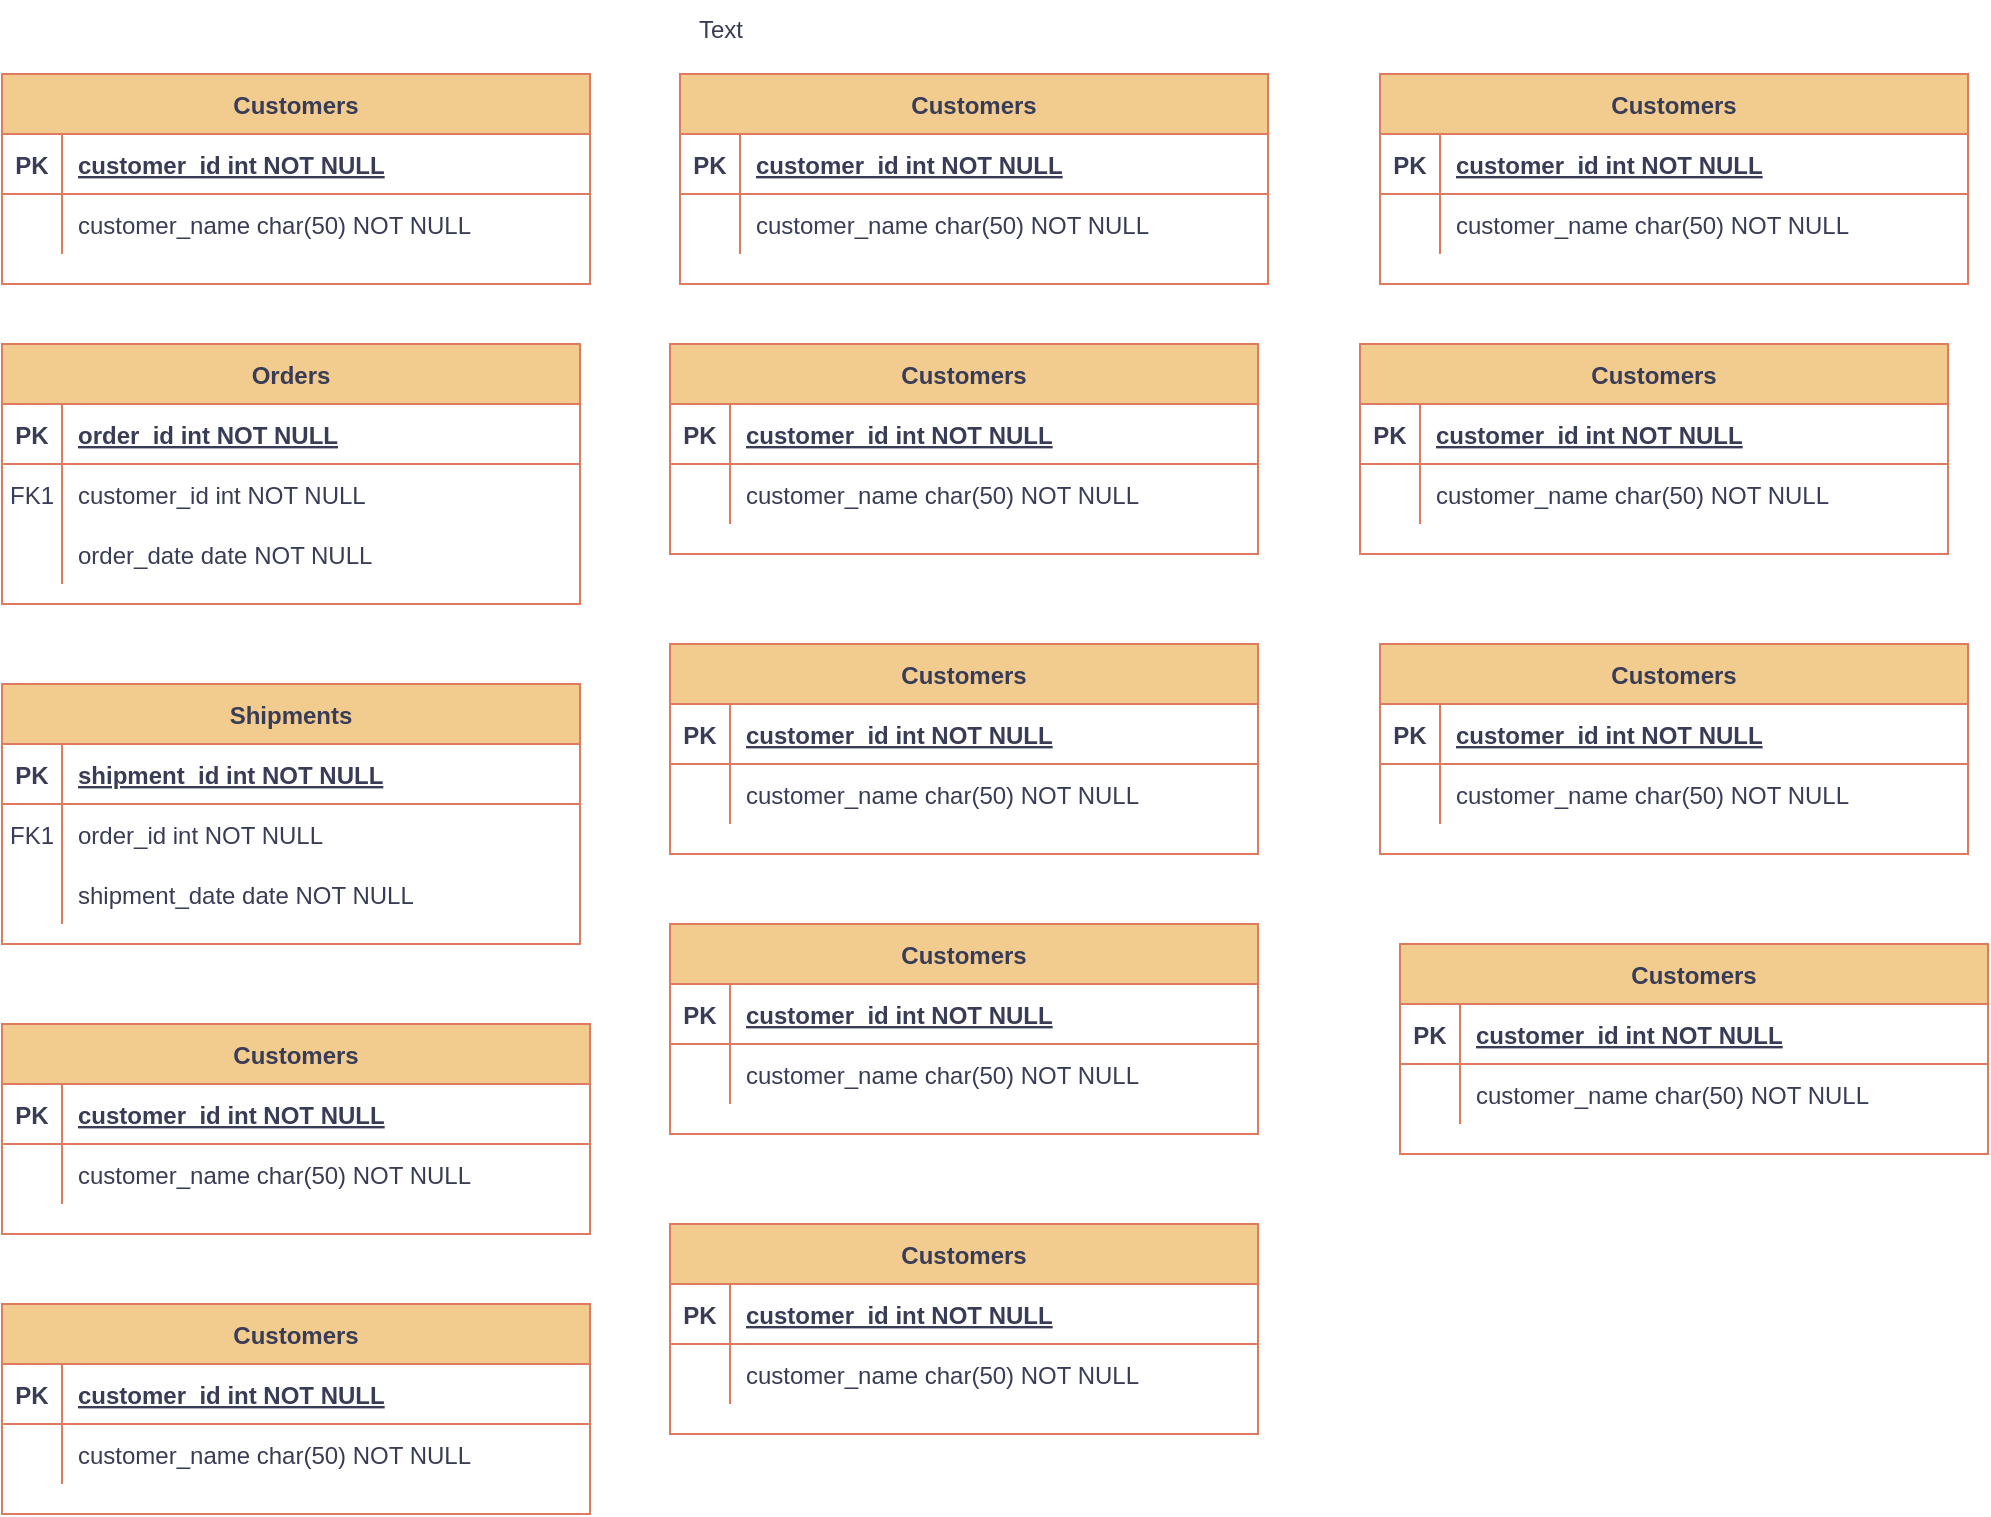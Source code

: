 <mxfile version="24.0.7" type="github">
  <diagram id="R2lEEEUBdFMjLlhIrx00" name="Page-1">
    <mxGraphModel dx="584" dy="3142" grid="1" gridSize="10" guides="1" tooltips="1" connect="1" arrows="1" fold="1" page="1" pageScale="1" pageWidth="3300" pageHeight="2339" background="#FFFFFF" math="0" shadow="0" extFonts="Permanent Marker^https://fonts.googleapis.com/css?family=Permanent+Marker">
      <root>
        <mxCell id="0" />
        <mxCell id="1" parent="0" />
        <mxCell id="C-vyLk0tnHw3VtMMgP7b-2" value="Orders" style="shape=table;startSize=30;container=1;collapsible=1;childLayout=tableLayout;fixedRows=1;rowLines=0;fontStyle=1;align=center;resizeLast=1;labelBackgroundColor=none;fillColor=#F2CC8F;strokeColor=#E07A5F;fontColor=#393C56;" parent="1" vertex="1">
          <mxGeometry x="21" y="170" width="289" height="130" as="geometry" />
        </mxCell>
        <mxCell id="C-vyLk0tnHw3VtMMgP7b-3" value="" style="shape=partialRectangle;collapsible=0;dropTarget=0;pointerEvents=0;fillColor=none;points=[[0,0.5],[1,0.5]];portConstraint=eastwest;top=0;left=0;right=0;bottom=1;labelBackgroundColor=none;strokeColor=#E07A5F;fontColor=#393C56;" parent="C-vyLk0tnHw3VtMMgP7b-2" vertex="1">
          <mxGeometry y="30" width="289" height="30" as="geometry" />
        </mxCell>
        <mxCell id="C-vyLk0tnHw3VtMMgP7b-4" value="PK" style="shape=partialRectangle;overflow=hidden;connectable=0;fillColor=none;top=0;left=0;bottom=0;right=0;fontStyle=1;labelBackgroundColor=none;strokeColor=#E07A5F;fontColor=#393C56;" parent="C-vyLk0tnHw3VtMMgP7b-3" vertex="1">
          <mxGeometry width="30" height="30" as="geometry">
            <mxRectangle width="30" height="30" as="alternateBounds" />
          </mxGeometry>
        </mxCell>
        <mxCell id="C-vyLk0tnHw3VtMMgP7b-5" value="order_id int NOT NULL " style="shape=partialRectangle;overflow=hidden;connectable=0;fillColor=none;top=0;left=0;bottom=0;right=0;align=left;spacingLeft=6;fontStyle=5;labelBackgroundColor=none;strokeColor=#E07A5F;fontColor=#393C56;" parent="C-vyLk0tnHw3VtMMgP7b-3" vertex="1">
          <mxGeometry x="30" width="259" height="30" as="geometry">
            <mxRectangle width="259" height="30" as="alternateBounds" />
          </mxGeometry>
        </mxCell>
        <mxCell id="C-vyLk0tnHw3VtMMgP7b-6" value="" style="shape=partialRectangle;collapsible=0;dropTarget=0;pointerEvents=0;fillColor=none;points=[[0,0.5],[1,0.5]];portConstraint=eastwest;top=0;left=0;right=0;bottom=0;labelBackgroundColor=none;strokeColor=#E07A5F;fontColor=#393C56;" parent="C-vyLk0tnHw3VtMMgP7b-2" vertex="1">
          <mxGeometry y="60" width="289" height="30" as="geometry" />
        </mxCell>
        <mxCell id="C-vyLk0tnHw3VtMMgP7b-7" value="FK1" style="shape=partialRectangle;overflow=hidden;connectable=0;fillColor=none;top=0;left=0;bottom=0;right=0;labelBackgroundColor=none;strokeColor=#E07A5F;fontColor=#393C56;" parent="C-vyLk0tnHw3VtMMgP7b-6" vertex="1">
          <mxGeometry width="30" height="30" as="geometry">
            <mxRectangle width="30" height="30" as="alternateBounds" />
          </mxGeometry>
        </mxCell>
        <mxCell id="C-vyLk0tnHw3VtMMgP7b-8" value="customer_id int NOT NULL" style="shape=partialRectangle;overflow=hidden;connectable=0;fillColor=none;top=0;left=0;bottom=0;right=0;align=left;spacingLeft=6;labelBackgroundColor=none;strokeColor=#E07A5F;fontColor=#393C56;" parent="C-vyLk0tnHw3VtMMgP7b-6" vertex="1">
          <mxGeometry x="30" width="259" height="30" as="geometry">
            <mxRectangle width="259" height="30" as="alternateBounds" />
          </mxGeometry>
        </mxCell>
        <mxCell id="C-vyLk0tnHw3VtMMgP7b-9" value="" style="shape=partialRectangle;collapsible=0;dropTarget=0;pointerEvents=0;fillColor=none;points=[[0,0.5],[1,0.5]];portConstraint=eastwest;top=0;left=0;right=0;bottom=0;labelBackgroundColor=none;strokeColor=#E07A5F;fontColor=#393C56;" parent="C-vyLk0tnHw3VtMMgP7b-2" vertex="1">
          <mxGeometry y="90" width="289" height="30" as="geometry" />
        </mxCell>
        <mxCell id="C-vyLk0tnHw3VtMMgP7b-10" value="" style="shape=partialRectangle;overflow=hidden;connectable=0;fillColor=none;top=0;left=0;bottom=0;right=0;labelBackgroundColor=none;strokeColor=#E07A5F;fontColor=#393C56;" parent="C-vyLk0tnHw3VtMMgP7b-9" vertex="1">
          <mxGeometry width="30" height="30" as="geometry">
            <mxRectangle width="30" height="30" as="alternateBounds" />
          </mxGeometry>
        </mxCell>
        <mxCell id="C-vyLk0tnHw3VtMMgP7b-11" value="order_date date NOT NULL" style="shape=partialRectangle;overflow=hidden;connectable=0;fillColor=none;top=0;left=0;bottom=0;right=0;align=left;spacingLeft=6;labelBackgroundColor=none;strokeColor=#E07A5F;fontColor=#393C56;" parent="C-vyLk0tnHw3VtMMgP7b-9" vertex="1">
          <mxGeometry x="30" width="259" height="30" as="geometry">
            <mxRectangle width="259" height="30" as="alternateBounds" />
          </mxGeometry>
        </mxCell>
        <mxCell id="C-vyLk0tnHw3VtMMgP7b-13" value="Shipments" style="shape=table;startSize=30;container=1;collapsible=1;childLayout=tableLayout;fixedRows=1;rowLines=0;fontStyle=1;align=center;resizeLast=1;labelBackgroundColor=none;fillColor=#F2CC8F;strokeColor=#E07A5F;fontColor=#393C56;" parent="1" vertex="1">
          <mxGeometry x="21" y="340" width="289" height="130" as="geometry" />
        </mxCell>
        <mxCell id="C-vyLk0tnHw3VtMMgP7b-14" value="" style="shape=partialRectangle;collapsible=0;dropTarget=0;pointerEvents=0;fillColor=none;points=[[0,0.5],[1,0.5]];portConstraint=eastwest;top=0;left=0;right=0;bottom=1;labelBackgroundColor=none;strokeColor=#E07A5F;fontColor=#393C56;" parent="C-vyLk0tnHw3VtMMgP7b-13" vertex="1">
          <mxGeometry y="30" width="289" height="30" as="geometry" />
        </mxCell>
        <mxCell id="C-vyLk0tnHw3VtMMgP7b-15" value="PK" style="shape=partialRectangle;overflow=hidden;connectable=0;fillColor=none;top=0;left=0;bottom=0;right=0;fontStyle=1;labelBackgroundColor=none;strokeColor=#E07A5F;fontColor=#393C56;" parent="C-vyLk0tnHw3VtMMgP7b-14" vertex="1">
          <mxGeometry width="30" height="30" as="geometry">
            <mxRectangle width="30" height="30" as="alternateBounds" />
          </mxGeometry>
        </mxCell>
        <mxCell id="C-vyLk0tnHw3VtMMgP7b-16" value="shipment_id int NOT NULL " style="shape=partialRectangle;overflow=hidden;connectable=0;fillColor=none;top=0;left=0;bottom=0;right=0;align=left;spacingLeft=6;fontStyle=5;labelBackgroundColor=none;strokeColor=#E07A5F;fontColor=#393C56;" parent="C-vyLk0tnHw3VtMMgP7b-14" vertex="1">
          <mxGeometry x="30" width="259" height="30" as="geometry">
            <mxRectangle width="259" height="30" as="alternateBounds" />
          </mxGeometry>
        </mxCell>
        <mxCell id="C-vyLk0tnHw3VtMMgP7b-17" value="" style="shape=partialRectangle;collapsible=0;dropTarget=0;pointerEvents=0;fillColor=none;points=[[0,0.5],[1,0.5]];portConstraint=eastwest;top=0;left=0;right=0;bottom=0;labelBackgroundColor=none;strokeColor=#E07A5F;fontColor=#393C56;" parent="C-vyLk0tnHw3VtMMgP7b-13" vertex="1">
          <mxGeometry y="60" width="289" height="30" as="geometry" />
        </mxCell>
        <mxCell id="C-vyLk0tnHw3VtMMgP7b-18" value="FK1" style="shape=partialRectangle;overflow=hidden;connectable=0;fillColor=none;top=0;left=0;bottom=0;right=0;labelBackgroundColor=none;strokeColor=#E07A5F;fontColor=#393C56;" parent="C-vyLk0tnHw3VtMMgP7b-17" vertex="1">
          <mxGeometry width="30" height="30" as="geometry">
            <mxRectangle width="30" height="30" as="alternateBounds" />
          </mxGeometry>
        </mxCell>
        <mxCell id="C-vyLk0tnHw3VtMMgP7b-19" value="order_id int NOT NULL" style="shape=partialRectangle;overflow=hidden;connectable=0;fillColor=none;top=0;left=0;bottom=0;right=0;align=left;spacingLeft=6;labelBackgroundColor=none;strokeColor=#E07A5F;fontColor=#393C56;" parent="C-vyLk0tnHw3VtMMgP7b-17" vertex="1">
          <mxGeometry x="30" width="259" height="30" as="geometry">
            <mxRectangle width="259" height="30" as="alternateBounds" />
          </mxGeometry>
        </mxCell>
        <mxCell id="C-vyLk0tnHw3VtMMgP7b-20" value="" style="shape=partialRectangle;collapsible=0;dropTarget=0;pointerEvents=0;fillColor=none;points=[[0,0.5],[1,0.5]];portConstraint=eastwest;top=0;left=0;right=0;bottom=0;labelBackgroundColor=none;strokeColor=#E07A5F;fontColor=#393C56;" parent="C-vyLk0tnHw3VtMMgP7b-13" vertex="1">
          <mxGeometry y="90" width="289" height="30" as="geometry" />
        </mxCell>
        <mxCell id="C-vyLk0tnHw3VtMMgP7b-21" value="" style="shape=partialRectangle;overflow=hidden;connectable=0;fillColor=none;top=0;left=0;bottom=0;right=0;labelBackgroundColor=none;strokeColor=#E07A5F;fontColor=#393C56;" parent="C-vyLk0tnHw3VtMMgP7b-20" vertex="1">
          <mxGeometry width="30" height="30" as="geometry">
            <mxRectangle width="30" height="30" as="alternateBounds" />
          </mxGeometry>
        </mxCell>
        <mxCell id="C-vyLk0tnHw3VtMMgP7b-22" value="shipment_date date NOT NULL" style="shape=partialRectangle;overflow=hidden;connectable=0;fillColor=none;top=0;left=0;bottom=0;right=0;align=left;spacingLeft=6;labelBackgroundColor=none;strokeColor=#E07A5F;fontColor=#393C56;" parent="C-vyLk0tnHw3VtMMgP7b-20" vertex="1">
          <mxGeometry x="30" width="259" height="30" as="geometry">
            <mxRectangle width="259" height="30" as="alternateBounds" />
          </mxGeometry>
        </mxCell>
        <mxCell id="C-vyLk0tnHw3VtMMgP7b-23" value="Customers" style="shape=table;startSize=30;container=1;collapsible=1;childLayout=tableLayout;fixedRows=1;rowLines=0;fontStyle=1;align=center;resizeLast=1;labelBackgroundColor=none;fillColor=#F2CC8F;strokeColor=#E07A5F;fontColor=#393C56;" parent="1" vertex="1">
          <mxGeometry x="21" y="35" width="294" height="105" as="geometry" />
        </mxCell>
        <mxCell id="C-vyLk0tnHw3VtMMgP7b-24" value="" style="shape=partialRectangle;collapsible=0;dropTarget=0;pointerEvents=0;fillColor=none;points=[[0,0.5],[1,0.5]];portConstraint=eastwest;top=0;left=0;right=0;bottom=1;labelBackgroundColor=none;strokeColor=#E07A5F;fontColor=#393C56;" parent="C-vyLk0tnHw3VtMMgP7b-23" vertex="1">
          <mxGeometry y="30" width="294" height="30" as="geometry" />
        </mxCell>
        <mxCell id="C-vyLk0tnHw3VtMMgP7b-25" value="PK" style="shape=partialRectangle;overflow=hidden;connectable=0;fillColor=none;top=0;left=0;bottom=0;right=0;fontStyle=1;labelBackgroundColor=none;strokeColor=#E07A5F;fontColor=#393C56;" parent="C-vyLk0tnHw3VtMMgP7b-24" vertex="1">
          <mxGeometry width="30" height="30" as="geometry">
            <mxRectangle width="30" height="30" as="alternateBounds" />
          </mxGeometry>
        </mxCell>
        <mxCell id="C-vyLk0tnHw3VtMMgP7b-26" value="customer_id int NOT NULL " style="shape=partialRectangle;overflow=hidden;connectable=0;fillColor=none;top=0;left=0;bottom=0;right=0;align=left;spacingLeft=6;fontStyle=5;labelBackgroundColor=none;strokeColor=#E07A5F;fontColor=#393C56;" parent="C-vyLk0tnHw3VtMMgP7b-24" vertex="1">
          <mxGeometry x="30" width="264" height="30" as="geometry">
            <mxRectangle width="264" height="30" as="alternateBounds" />
          </mxGeometry>
        </mxCell>
        <mxCell id="C-vyLk0tnHw3VtMMgP7b-27" value="" style="shape=partialRectangle;collapsible=0;dropTarget=0;pointerEvents=0;fillColor=none;points=[[0,0.5],[1,0.5]];portConstraint=eastwest;top=0;left=0;right=0;bottom=0;labelBackgroundColor=none;strokeColor=#E07A5F;fontColor=#393C56;" parent="C-vyLk0tnHw3VtMMgP7b-23" vertex="1">
          <mxGeometry y="60" width="294" height="30" as="geometry" />
        </mxCell>
        <mxCell id="C-vyLk0tnHw3VtMMgP7b-28" value="" style="shape=partialRectangle;overflow=hidden;connectable=0;fillColor=none;top=0;left=0;bottom=0;right=0;labelBackgroundColor=none;strokeColor=#E07A5F;fontColor=#393C56;" parent="C-vyLk0tnHw3VtMMgP7b-27" vertex="1">
          <mxGeometry width="30" height="30" as="geometry">
            <mxRectangle width="30" height="30" as="alternateBounds" />
          </mxGeometry>
        </mxCell>
        <mxCell id="C-vyLk0tnHw3VtMMgP7b-29" value="customer_name char(50) NOT NULL" style="shape=partialRectangle;overflow=hidden;connectable=0;fillColor=none;top=0;left=0;bottom=0;right=0;align=left;spacingLeft=6;labelBackgroundColor=none;strokeColor=#E07A5F;fontColor=#393C56;" parent="C-vyLk0tnHw3VtMMgP7b-27" vertex="1">
          <mxGeometry x="30" width="264" height="30" as="geometry">
            <mxRectangle width="264" height="30" as="alternateBounds" />
          </mxGeometry>
        </mxCell>
        <mxCell id="SWRiujzuV_JK1SQ2j1od-2" value="Text" style="text;html=1;align=center;verticalAlign=middle;resizable=0;points=[];autosize=1;strokeColor=none;fillColor=none;labelBackgroundColor=none;fontColor=#393C56;" vertex="1" parent="1">
          <mxGeometry x="355" y="-2" width="50" height="30" as="geometry" />
        </mxCell>
        <mxCell id="SWRiujzuV_JK1SQ2j1od-4" value="Customers" style="shape=table;startSize=30;container=1;collapsible=1;childLayout=tableLayout;fixedRows=1;rowLines=0;fontStyle=1;align=center;resizeLast=1;labelBackgroundColor=none;fillColor=#F2CC8F;strokeColor=#E07A5F;fontColor=#393C56;" vertex="1" parent="1">
          <mxGeometry x="21" y="510" width="294" height="105" as="geometry" />
        </mxCell>
        <mxCell id="SWRiujzuV_JK1SQ2j1od-5" value="" style="shape=partialRectangle;collapsible=0;dropTarget=0;pointerEvents=0;fillColor=none;points=[[0,0.5],[1,0.5]];portConstraint=eastwest;top=0;left=0;right=0;bottom=1;labelBackgroundColor=none;strokeColor=#E07A5F;fontColor=#393C56;" vertex="1" parent="SWRiujzuV_JK1SQ2j1od-4">
          <mxGeometry y="30" width="294" height="30" as="geometry" />
        </mxCell>
        <mxCell id="SWRiujzuV_JK1SQ2j1od-6" value="PK" style="shape=partialRectangle;overflow=hidden;connectable=0;fillColor=none;top=0;left=0;bottom=0;right=0;fontStyle=1;labelBackgroundColor=none;strokeColor=#E07A5F;fontColor=#393C56;" vertex="1" parent="SWRiujzuV_JK1SQ2j1od-5">
          <mxGeometry width="30" height="30" as="geometry">
            <mxRectangle width="30" height="30" as="alternateBounds" />
          </mxGeometry>
        </mxCell>
        <mxCell id="SWRiujzuV_JK1SQ2j1od-7" value="customer_id int NOT NULL " style="shape=partialRectangle;overflow=hidden;connectable=0;fillColor=none;top=0;left=0;bottom=0;right=0;align=left;spacingLeft=6;fontStyle=5;labelBackgroundColor=none;strokeColor=#E07A5F;fontColor=#393C56;" vertex="1" parent="SWRiujzuV_JK1SQ2j1od-5">
          <mxGeometry x="30" width="264" height="30" as="geometry">
            <mxRectangle width="264" height="30" as="alternateBounds" />
          </mxGeometry>
        </mxCell>
        <mxCell id="SWRiujzuV_JK1SQ2j1od-8" value="" style="shape=partialRectangle;collapsible=0;dropTarget=0;pointerEvents=0;fillColor=none;points=[[0,0.5],[1,0.5]];portConstraint=eastwest;top=0;left=0;right=0;bottom=0;labelBackgroundColor=none;strokeColor=#E07A5F;fontColor=#393C56;" vertex="1" parent="SWRiujzuV_JK1SQ2j1od-4">
          <mxGeometry y="60" width="294" height="30" as="geometry" />
        </mxCell>
        <mxCell id="SWRiujzuV_JK1SQ2j1od-9" value="" style="shape=partialRectangle;overflow=hidden;connectable=0;fillColor=none;top=0;left=0;bottom=0;right=0;labelBackgroundColor=none;strokeColor=#E07A5F;fontColor=#393C56;" vertex="1" parent="SWRiujzuV_JK1SQ2j1od-8">
          <mxGeometry width="30" height="30" as="geometry">
            <mxRectangle width="30" height="30" as="alternateBounds" />
          </mxGeometry>
        </mxCell>
        <mxCell id="SWRiujzuV_JK1SQ2j1od-10" value="customer_name char(50) NOT NULL" style="shape=partialRectangle;overflow=hidden;connectable=0;fillColor=none;top=0;left=0;bottom=0;right=0;align=left;spacingLeft=6;labelBackgroundColor=none;strokeColor=#E07A5F;fontColor=#393C56;" vertex="1" parent="SWRiujzuV_JK1SQ2j1od-8">
          <mxGeometry x="30" width="264" height="30" as="geometry">
            <mxRectangle width="264" height="30" as="alternateBounds" />
          </mxGeometry>
        </mxCell>
        <mxCell id="SWRiujzuV_JK1SQ2j1od-11" value="Customers" style="shape=table;startSize=30;container=1;collapsible=1;childLayout=tableLayout;fixedRows=1;rowLines=0;fontStyle=1;align=center;resizeLast=1;labelBackgroundColor=none;fillColor=#F2CC8F;strokeColor=#E07A5F;fontColor=#393C56;" vertex="1" parent="1">
          <mxGeometry x="21" y="650" width="294" height="105" as="geometry" />
        </mxCell>
        <mxCell id="SWRiujzuV_JK1SQ2j1od-12" value="" style="shape=partialRectangle;collapsible=0;dropTarget=0;pointerEvents=0;fillColor=none;points=[[0,0.5],[1,0.5]];portConstraint=eastwest;top=0;left=0;right=0;bottom=1;labelBackgroundColor=none;strokeColor=#E07A5F;fontColor=#393C56;" vertex="1" parent="SWRiujzuV_JK1SQ2j1od-11">
          <mxGeometry y="30" width="294" height="30" as="geometry" />
        </mxCell>
        <mxCell id="SWRiujzuV_JK1SQ2j1od-13" value="PK" style="shape=partialRectangle;overflow=hidden;connectable=0;fillColor=none;top=0;left=0;bottom=0;right=0;fontStyle=1;labelBackgroundColor=none;strokeColor=#E07A5F;fontColor=#393C56;" vertex="1" parent="SWRiujzuV_JK1SQ2j1od-12">
          <mxGeometry width="30" height="30" as="geometry">
            <mxRectangle width="30" height="30" as="alternateBounds" />
          </mxGeometry>
        </mxCell>
        <mxCell id="SWRiujzuV_JK1SQ2j1od-14" value="customer_id int NOT NULL " style="shape=partialRectangle;overflow=hidden;connectable=0;fillColor=none;top=0;left=0;bottom=0;right=0;align=left;spacingLeft=6;fontStyle=5;labelBackgroundColor=none;strokeColor=#E07A5F;fontColor=#393C56;" vertex="1" parent="SWRiujzuV_JK1SQ2j1od-12">
          <mxGeometry x="30" width="264" height="30" as="geometry">
            <mxRectangle width="264" height="30" as="alternateBounds" />
          </mxGeometry>
        </mxCell>
        <mxCell id="SWRiujzuV_JK1SQ2j1od-15" value="" style="shape=partialRectangle;collapsible=0;dropTarget=0;pointerEvents=0;fillColor=none;points=[[0,0.5],[1,0.5]];portConstraint=eastwest;top=0;left=0;right=0;bottom=0;labelBackgroundColor=none;strokeColor=#E07A5F;fontColor=#393C56;" vertex="1" parent="SWRiujzuV_JK1SQ2j1od-11">
          <mxGeometry y="60" width="294" height="30" as="geometry" />
        </mxCell>
        <mxCell id="SWRiujzuV_JK1SQ2j1od-16" value="" style="shape=partialRectangle;overflow=hidden;connectable=0;fillColor=none;top=0;left=0;bottom=0;right=0;labelBackgroundColor=none;strokeColor=#E07A5F;fontColor=#393C56;" vertex="1" parent="SWRiujzuV_JK1SQ2j1od-15">
          <mxGeometry width="30" height="30" as="geometry">
            <mxRectangle width="30" height="30" as="alternateBounds" />
          </mxGeometry>
        </mxCell>
        <mxCell id="SWRiujzuV_JK1SQ2j1od-17" value="customer_name char(50) NOT NULL" style="shape=partialRectangle;overflow=hidden;connectable=0;fillColor=none;top=0;left=0;bottom=0;right=0;align=left;spacingLeft=6;labelBackgroundColor=none;strokeColor=#E07A5F;fontColor=#393C56;" vertex="1" parent="SWRiujzuV_JK1SQ2j1od-15">
          <mxGeometry x="30" width="264" height="30" as="geometry">
            <mxRectangle width="264" height="30" as="alternateBounds" />
          </mxGeometry>
        </mxCell>
        <mxCell id="SWRiujzuV_JK1SQ2j1od-18" value="Customers" style="shape=table;startSize=30;container=1;collapsible=1;childLayout=tableLayout;fixedRows=1;rowLines=0;fontStyle=1;align=center;resizeLast=1;labelBackgroundColor=none;fillColor=#F2CC8F;strokeColor=#E07A5F;fontColor=#393C56;" vertex="1" parent="1">
          <mxGeometry x="360" y="35" width="294" height="105" as="geometry" />
        </mxCell>
        <mxCell id="SWRiujzuV_JK1SQ2j1od-19" value="" style="shape=partialRectangle;collapsible=0;dropTarget=0;pointerEvents=0;fillColor=none;points=[[0,0.5],[1,0.5]];portConstraint=eastwest;top=0;left=0;right=0;bottom=1;labelBackgroundColor=none;strokeColor=#E07A5F;fontColor=#393C56;" vertex="1" parent="SWRiujzuV_JK1SQ2j1od-18">
          <mxGeometry y="30" width="294" height="30" as="geometry" />
        </mxCell>
        <mxCell id="SWRiujzuV_JK1SQ2j1od-20" value="PK" style="shape=partialRectangle;overflow=hidden;connectable=0;fillColor=none;top=0;left=0;bottom=0;right=0;fontStyle=1;labelBackgroundColor=none;strokeColor=#E07A5F;fontColor=#393C56;" vertex="1" parent="SWRiujzuV_JK1SQ2j1od-19">
          <mxGeometry width="30" height="30" as="geometry">
            <mxRectangle width="30" height="30" as="alternateBounds" />
          </mxGeometry>
        </mxCell>
        <mxCell id="SWRiujzuV_JK1SQ2j1od-21" value="customer_id int NOT NULL " style="shape=partialRectangle;overflow=hidden;connectable=0;fillColor=none;top=0;left=0;bottom=0;right=0;align=left;spacingLeft=6;fontStyle=5;labelBackgroundColor=none;strokeColor=#E07A5F;fontColor=#393C56;" vertex="1" parent="SWRiujzuV_JK1SQ2j1od-19">
          <mxGeometry x="30" width="264" height="30" as="geometry">
            <mxRectangle width="264" height="30" as="alternateBounds" />
          </mxGeometry>
        </mxCell>
        <mxCell id="SWRiujzuV_JK1SQ2j1od-22" value="" style="shape=partialRectangle;collapsible=0;dropTarget=0;pointerEvents=0;fillColor=none;points=[[0,0.5],[1,0.5]];portConstraint=eastwest;top=0;left=0;right=0;bottom=0;labelBackgroundColor=none;strokeColor=#E07A5F;fontColor=#393C56;" vertex="1" parent="SWRiujzuV_JK1SQ2j1od-18">
          <mxGeometry y="60" width="294" height="30" as="geometry" />
        </mxCell>
        <mxCell id="SWRiujzuV_JK1SQ2j1od-23" value="" style="shape=partialRectangle;overflow=hidden;connectable=0;fillColor=none;top=0;left=0;bottom=0;right=0;labelBackgroundColor=none;strokeColor=#E07A5F;fontColor=#393C56;" vertex="1" parent="SWRiujzuV_JK1SQ2j1od-22">
          <mxGeometry width="30" height="30" as="geometry">
            <mxRectangle width="30" height="30" as="alternateBounds" />
          </mxGeometry>
        </mxCell>
        <mxCell id="SWRiujzuV_JK1SQ2j1od-24" value="customer_name char(50) NOT NULL" style="shape=partialRectangle;overflow=hidden;connectable=0;fillColor=none;top=0;left=0;bottom=0;right=0;align=left;spacingLeft=6;labelBackgroundColor=none;strokeColor=#E07A5F;fontColor=#393C56;" vertex="1" parent="SWRiujzuV_JK1SQ2j1od-22">
          <mxGeometry x="30" width="264" height="30" as="geometry">
            <mxRectangle width="264" height="30" as="alternateBounds" />
          </mxGeometry>
        </mxCell>
        <mxCell id="SWRiujzuV_JK1SQ2j1od-25" value="Customers" style="shape=table;startSize=30;container=1;collapsible=1;childLayout=tableLayout;fixedRows=1;rowLines=0;fontStyle=1;align=center;resizeLast=1;labelBackgroundColor=none;fillColor=#F2CC8F;strokeColor=#E07A5F;fontColor=#393C56;" vertex="1" parent="1">
          <mxGeometry x="355" y="170" width="294" height="105" as="geometry" />
        </mxCell>
        <mxCell id="SWRiujzuV_JK1SQ2j1od-26" value="" style="shape=partialRectangle;collapsible=0;dropTarget=0;pointerEvents=0;fillColor=none;points=[[0,0.5],[1,0.5]];portConstraint=eastwest;top=0;left=0;right=0;bottom=1;labelBackgroundColor=none;strokeColor=#E07A5F;fontColor=#393C56;" vertex="1" parent="SWRiujzuV_JK1SQ2j1od-25">
          <mxGeometry y="30" width="294" height="30" as="geometry" />
        </mxCell>
        <mxCell id="SWRiujzuV_JK1SQ2j1od-27" value="PK" style="shape=partialRectangle;overflow=hidden;connectable=0;fillColor=none;top=0;left=0;bottom=0;right=0;fontStyle=1;labelBackgroundColor=none;strokeColor=#E07A5F;fontColor=#393C56;" vertex="1" parent="SWRiujzuV_JK1SQ2j1od-26">
          <mxGeometry width="30" height="30" as="geometry">
            <mxRectangle width="30" height="30" as="alternateBounds" />
          </mxGeometry>
        </mxCell>
        <mxCell id="SWRiujzuV_JK1SQ2j1od-28" value="customer_id int NOT NULL " style="shape=partialRectangle;overflow=hidden;connectable=0;fillColor=none;top=0;left=0;bottom=0;right=0;align=left;spacingLeft=6;fontStyle=5;labelBackgroundColor=none;strokeColor=#E07A5F;fontColor=#393C56;" vertex="1" parent="SWRiujzuV_JK1SQ2j1od-26">
          <mxGeometry x="30" width="264" height="30" as="geometry">
            <mxRectangle width="264" height="30" as="alternateBounds" />
          </mxGeometry>
        </mxCell>
        <mxCell id="SWRiujzuV_JK1SQ2j1od-29" value="" style="shape=partialRectangle;collapsible=0;dropTarget=0;pointerEvents=0;fillColor=none;points=[[0,0.5],[1,0.5]];portConstraint=eastwest;top=0;left=0;right=0;bottom=0;labelBackgroundColor=none;strokeColor=#E07A5F;fontColor=#393C56;" vertex="1" parent="SWRiujzuV_JK1SQ2j1od-25">
          <mxGeometry y="60" width="294" height="30" as="geometry" />
        </mxCell>
        <mxCell id="SWRiujzuV_JK1SQ2j1od-30" value="" style="shape=partialRectangle;overflow=hidden;connectable=0;fillColor=none;top=0;left=0;bottom=0;right=0;labelBackgroundColor=none;strokeColor=#E07A5F;fontColor=#393C56;" vertex="1" parent="SWRiujzuV_JK1SQ2j1od-29">
          <mxGeometry width="30" height="30" as="geometry">
            <mxRectangle width="30" height="30" as="alternateBounds" />
          </mxGeometry>
        </mxCell>
        <mxCell id="SWRiujzuV_JK1SQ2j1od-31" value="customer_name char(50) NOT NULL" style="shape=partialRectangle;overflow=hidden;connectable=0;fillColor=none;top=0;left=0;bottom=0;right=0;align=left;spacingLeft=6;labelBackgroundColor=none;strokeColor=#E07A5F;fontColor=#393C56;" vertex="1" parent="SWRiujzuV_JK1SQ2j1od-29">
          <mxGeometry x="30" width="264" height="30" as="geometry">
            <mxRectangle width="264" height="30" as="alternateBounds" />
          </mxGeometry>
        </mxCell>
        <mxCell id="SWRiujzuV_JK1SQ2j1od-32" value="Customers" style="shape=table;startSize=30;container=1;collapsible=1;childLayout=tableLayout;fixedRows=1;rowLines=0;fontStyle=1;align=center;resizeLast=1;labelBackgroundColor=none;fillColor=#F2CC8F;strokeColor=#E07A5F;fontColor=#393C56;" vertex="1" parent="1">
          <mxGeometry x="355" y="320" width="294" height="105" as="geometry" />
        </mxCell>
        <mxCell id="SWRiujzuV_JK1SQ2j1od-33" value="" style="shape=partialRectangle;collapsible=0;dropTarget=0;pointerEvents=0;fillColor=none;points=[[0,0.5],[1,0.5]];portConstraint=eastwest;top=0;left=0;right=0;bottom=1;labelBackgroundColor=none;strokeColor=#E07A5F;fontColor=#393C56;" vertex="1" parent="SWRiujzuV_JK1SQ2j1od-32">
          <mxGeometry y="30" width="294" height="30" as="geometry" />
        </mxCell>
        <mxCell id="SWRiujzuV_JK1SQ2j1od-34" value="PK" style="shape=partialRectangle;overflow=hidden;connectable=0;fillColor=none;top=0;left=0;bottom=0;right=0;fontStyle=1;labelBackgroundColor=none;strokeColor=#E07A5F;fontColor=#393C56;" vertex="1" parent="SWRiujzuV_JK1SQ2j1od-33">
          <mxGeometry width="30" height="30" as="geometry">
            <mxRectangle width="30" height="30" as="alternateBounds" />
          </mxGeometry>
        </mxCell>
        <mxCell id="SWRiujzuV_JK1SQ2j1od-35" value="customer_id int NOT NULL " style="shape=partialRectangle;overflow=hidden;connectable=0;fillColor=none;top=0;left=0;bottom=0;right=0;align=left;spacingLeft=6;fontStyle=5;labelBackgroundColor=none;strokeColor=#E07A5F;fontColor=#393C56;" vertex="1" parent="SWRiujzuV_JK1SQ2j1od-33">
          <mxGeometry x="30" width="264" height="30" as="geometry">
            <mxRectangle width="264" height="30" as="alternateBounds" />
          </mxGeometry>
        </mxCell>
        <mxCell id="SWRiujzuV_JK1SQ2j1od-36" value="" style="shape=partialRectangle;collapsible=0;dropTarget=0;pointerEvents=0;fillColor=none;points=[[0,0.5],[1,0.5]];portConstraint=eastwest;top=0;left=0;right=0;bottom=0;labelBackgroundColor=none;strokeColor=#E07A5F;fontColor=#393C56;" vertex="1" parent="SWRiujzuV_JK1SQ2j1od-32">
          <mxGeometry y="60" width="294" height="30" as="geometry" />
        </mxCell>
        <mxCell id="SWRiujzuV_JK1SQ2j1od-37" value="" style="shape=partialRectangle;overflow=hidden;connectable=0;fillColor=none;top=0;left=0;bottom=0;right=0;labelBackgroundColor=none;strokeColor=#E07A5F;fontColor=#393C56;" vertex="1" parent="SWRiujzuV_JK1SQ2j1od-36">
          <mxGeometry width="30" height="30" as="geometry">
            <mxRectangle width="30" height="30" as="alternateBounds" />
          </mxGeometry>
        </mxCell>
        <mxCell id="SWRiujzuV_JK1SQ2j1od-38" value="customer_name char(50) NOT NULL" style="shape=partialRectangle;overflow=hidden;connectable=0;fillColor=none;top=0;left=0;bottom=0;right=0;align=left;spacingLeft=6;labelBackgroundColor=none;strokeColor=#E07A5F;fontColor=#393C56;" vertex="1" parent="SWRiujzuV_JK1SQ2j1od-36">
          <mxGeometry x="30" width="264" height="30" as="geometry">
            <mxRectangle width="264" height="30" as="alternateBounds" />
          </mxGeometry>
        </mxCell>
        <mxCell id="SWRiujzuV_JK1SQ2j1od-39" value="Customers" style="shape=table;startSize=30;container=1;collapsible=1;childLayout=tableLayout;fixedRows=1;rowLines=0;fontStyle=1;align=center;resizeLast=1;labelBackgroundColor=none;fillColor=#F2CC8F;strokeColor=#E07A5F;fontColor=#393C56;" vertex="1" parent="1">
          <mxGeometry x="355" y="460" width="294" height="105" as="geometry" />
        </mxCell>
        <mxCell id="SWRiujzuV_JK1SQ2j1od-40" value="" style="shape=partialRectangle;collapsible=0;dropTarget=0;pointerEvents=0;fillColor=none;points=[[0,0.5],[1,0.5]];portConstraint=eastwest;top=0;left=0;right=0;bottom=1;labelBackgroundColor=none;strokeColor=#E07A5F;fontColor=#393C56;" vertex="1" parent="SWRiujzuV_JK1SQ2j1od-39">
          <mxGeometry y="30" width="294" height="30" as="geometry" />
        </mxCell>
        <mxCell id="SWRiujzuV_JK1SQ2j1od-41" value="PK" style="shape=partialRectangle;overflow=hidden;connectable=0;fillColor=none;top=0;left=0;bottom=0;right=0;fontStyle=1;labelBackgroundColor=none;strokeColor=#E07A5F;fontColor=#393C56;" vertex="1" parent="SWRiujzuV_JK1SQ2j1od-40">
          <mxGeometry width="30" height="30" as="geometry">
            <mxRectangle width="30" height="30" as="alternateBounds" />
          </mxGeometry>
        </mxCell>
        <mxCell id="SWRiujzuV_JK1SQ2j1od-42" value="customer_id int NOT NULL " style="shape=partialRectangle;overflow=hidden;connectable=0;fillColor=none;top=0;left=0;bottom=0;right=0;align=left;spacingLeft=6;fontStyle=5;labelBackgroundColor=none;strokeColor=#E07A5F;fontColor=#393C56;" vertex="1" parent="SWRiujzuV_JK1SQ2j1od-40">
          <mxGeometry x="30" width="264" height="30" as="geometry">
            <mxRectangle width="264" height="30" as="alternateBounds" />
          </mxGeometry>
        </mxCell>
        <mxCell id="SWRiujzuV_JK1SQ2j1od-43" value="" style="shape=partialRectangle;collapsible=0;dropTarget=0;pointerEvents=0;fillColor=none;points=[[0,0.5],[1,0.5]];portConstraint=eastwest;top=0;left=0;right=0;bottom=0;labelBackgroundColor=none;strokeColor=#E07A5F;fontColor=#393C56;" vertex="1" parent="SWRiujzuV_JK1SQ2j1od-39">
          <mxGeometry y="60" width="294" height="30" as="geometry" />
        </mxCell>
        <mxCell id="SWRiujzuV_JK1SQ2j1od-44" value="" style="shape=partialRectangle;overflow=hidden;connectable=0;fillColor=none;top=0;left=0;bottom=0;right=0;labelBackgroundColor=none;strokeColor=#E07A5F;fontColor=#393C56;" vertex="1" parent="SWRiujzuV_JK1SQ2j1od-43">
          <mxGeometry width="30" height="30" as="geometry">
            <mxRectangle width="30" height="30" as="alternateBounds" />
          </mxGeometry>
        </mxCell>
        <mxCell id="SWRiujzuV_JK1SQ2j1od-45" value="customer_name char(50) NOT NULL" style="shape=partialRectangle;overflow=hidden;connectable=0;fillColor=none;top=0;left=0;bottom=0;right=0;align=left;spacingLeft=6;labelBackgroundColor=none;strokeColor=#E07A5F;fontColor=#393C56;" vertex="1" parent="SWRiujzuV_JK1SQ2j1od-43">
          <mxGeometry x="30" width="264" height="30" as="geometry">
            <mxRectangle width="264" height="30" as="alternateBounds" />
          </mxGeometry>
        </mxCell>
        <mxCell id="SWRiujzuV_JK1SQ2j1od-46" value="Customers" style="shape=table;startSize=30;container=1;collapsible=1;childLayout=tableLayout;fixedRows=1;rowLines=0;fontStyle=1;align=center;resizeLast=1;labelBackgroundColor=none;fillColor=#F2CC8F;strokeColor=#E07A5F;fontColor=#393C56;" vertex="1" parent="1">
          <mxGeometry x="355" y="610" width="294" height="105" as="geometry" />
        </mxCell>
        <mxCell id="SWRiujzuV_JK1SQ2j1od-47" value="" style="shape=partialRectangle;collapsible=0;dropTarget=0;pointerEvents=0;fillColor=none;points=[[0,0.5],[1,0.5]];portConstraint=eastwest;top=0;left=0;right=0;bottom=1;labelBackgroundColor=none;strokeColor=#E07A5F;fontColor=#393C56;" vertex="1" parent="SWRiujzuV_JK1SQ2j1od-46">
          <mxGeometry y="30" width="294" height="30" as="geometry" />
        </mxCell>
        <mxCell id="SWRiujzuV_JK1SQ2j1od-48" value="PK" style="shape=partialRectangle;overflow=hidden;connectable=0;fillColor=none;top=0;left=0;bottom=0;right=0;fontStyle=1;labelBackgroundColor=none;strokeColor=#E07A5F;fontColor=#393C56;" vertex="1" parent="SWRiujzuV_JK1SQ2j1od-47">
          <mxGeometry width="30" height="30" as="geometry">
            <mxRectangle width="30" height="30" as="alternateBounds" />
          </mxGeometry>
        </mxCell>
        <mxCell id="SWRiujzuV_JK1SQ2j1od-49" value="customer_id int NOT NULL " style="shape=partialRectangle;overflow=hidden;connectable=0;fillColor=none;top=0;left=0;bottom=0;right=0;align=left;spacingLeft=6;fontStyle=5;labelBackgroundColor=none;strokeColor=#E07A5F;fontColor=#393C56;" vertex="1" parent="SWRiujzuV_JK1SQ2j1od-47">
          <mxGeometry x="30" width="264" height="30" as="geometry">
            <mxRectangle width="264" height="30" as="alternateBounds" />
          </mxGeometry>
        </mxCell>
        <mxCell id="SWRiujzuV_JK1SQ2j1od-50" value="" style="shape=partialRectangle;collapsible=0;dropTarget=0;pointerEvents=0;fillColor=none;points=[[0,0.5],[1,0.5]];portConstraint=eastwest;top=0;left=0;right=0;bottom=0;labelBackgroundColor=none;strokeColor=#E07A5F;fontColor=#393C56;" vertex="1" parent="SWRiujzuV_JK1SQ2j1od-46">
          <mxGeometry y="60" width="294" height="30" as="geometry" />
        </mxCell>
        <mxCell id="SWRiujzuV_JK1SQ2j1od-51" value="" style="shape=partialRectangle;overflow=hidden;connectable=0;fillColor=none;top=0;left=0;bottom=0;right=0;labelBackgroundColor=none;strokeColor=#E07A5F;fontColor=#393C56;" vertex="1" parent="SWRiujzuV_JK1SQ2j1od-50">
          <mxGeometry width="30" height="30" as="geometry">
            <mxRectangle width="30" height="30" as="alternateBounds" />
          </mxGeometry>
        </mxCell>
        <mxCell id="SWRiujzuV_JK1SQ2j1od-52" value="customer_name char(50) NOT NULL" style="shape=partialRectangle;overflow=hidden;connectable=0;fillColor=none;top=0;left=0;bottom=0;right=0;align=left;spacingLeft=6;labelBackgroundColor=none;strokeColor=#E07A5F;fontColor=#393C56;" vertex="1" parent="SWRiujzuV_JK1SQ2j1od-50">
          <mxGeometry x="30" width="264" height="30" as="geometry">
            <mxRectangle width="264" height="30" as="alternateBounds" />
          </mxGeometry>
        </mxCell>
        <mxCell id="SWRiujzuV_JK1SQ2j1od-53" value="Customers" style="shape=table;startSize=30;container=1;collapsible=1;childLayout=tableLayout;fixedRows=1;rowLines=0;fontStyle=1;align=center;resizeLast=1;labelBackgroundColor=none;fillColor=#F2CC8F;strokeColor=#E07A5F;fontColor=#393C56;" vertex="1" parent="1">
          <mxGeometry x="710" y="35" width="294" height="105" as="geometry" />
        </mxCell>
        <mxCell id="SWRiujzuV_JK1SQ2j1od-54" value="" style="shape=partialRectangle;collapsible=0;dropTarget=0;pointerEvents=0;fillColor=none;points=[[0,0.5],[1,0.5]];portConstraint=eastwest;top=0;left=0;right=0;bottom=1;labelBackgroundColor=none;strokeColor=#E07A5F;fontColor=#393C56;" vertex="1" parent="SWRiujzuV_JK1SQ2j1od-53">
          <mxGeometry y="30" width="294" height="30" as="geometry" />
        </mxCell>
        <mxCell id="SWRiujzuV_JK1SQ2j1od-55" value="PK" style="shape=partialRectangle;overflow=hidden;connectable=0;fillColor=none;top=0;left=0;bottom=0;right=0;fontStyle=1;labelBackgroundColor=none;strokeColor=#E07A5F;fontColor=#393C56;" vertex="1" parent="SWRiujzuV_JK1SQ2j1od-54">
          <mxGeometry width="30" height="30" as="geometry">
            <mxRectangle width="30" height="30" as="alternateBounds" />
          </mxGeometry>
        </mxCell>
        <mxCell id="SWRiujzuV_JK1SQ2j1od-56" value="customer_id int NOT NULL " style="shape=partialRectangle;overflow=hidden;connectable=0;fillColor=none;top=0;left=0;bottom=0;right=0;align=left;spacingLeft=6;fontStyle=5;labelBackgroundColor=none;strokeColor=#E07A5F;fontColor=#393C56;" vertex="1" parent="SWRiujzuV_JK1SQ2j1od-54">
          <mxGeometry x="30" width="264" height="30" as="geometry">
            <mxRectangle width="264" height="30" as="alternateBounds" />
          </mxGeometry>
        </mxCell>
        <mxCell id="SWRiujzuV_JK1SQ2j1od-57" value="" style="shape=partialRectangle;collapsible=0;dropTarget=0;pointerEvents=0;fillColor=none;points=[[0,0.5],[1,0.5]];portConstraint=eastwest;top=0;left=0;right=0;bottom=0;labelBackgroundColor=none;strokeColor=#E07A5F;fontColor=#393C56;" vertex="1" parent="SWRiujzuV_JK1SQ2j1od-53">
          <mxGeometry y="60" width="294" height="30" as="geometry" />
        </mxCell>
        <mxCell id="SWRiujzuV_JK1SQ2j1od-58" value="" style="shape=partialRectangle;overflow=hidden;connectable=0;fillColor=none;top=0;left=0;bottom=0;right=0;labelBackgroundColor=none;strokeColor=#E07A5F;fontColor=#393C56;" vertex="1" parent="SWRiujzuV_JK1SQ2j1od-57">
          <mxGeometry width="30" height="30" as="geometry">
            <mxRectangle width="30" height="30" as="alternateBounds" />
          </mxGeometry>
        </mxCell>
        <mxCell id="SWRiujzuV_JK1SQ2j1od-59" value="customer_name char(50) NOT NULL" style="shape=partialRectangle;overflow=hidden;connectable=0;fillColor=none;top=0;left=0;bottom=0;right=0;align=left;spacingLeft=6;labelBackgroundColor=none;strokeColor=#E07A5F;fontColor=#393C56;" vertex="1" parent="SWRiujzuV_JK1SQ2j1od-57">
          <mxGeometry x="30" width="264" height="30" as="geometry">
            <mxRectangle width="264" height="30" as="alternateBounds" />
          </mxGeometry>
        </mxCell>
        <mxCell id="SWRiujzuV_JK1SQ2j1od-60" value="Customers" style="shape=table;startSize=30;container=1;collapsible=1;childLayout=tableLayout;fixedRows=1;rowLines=0;fontStyle=1;align=center;resizeLast=1;labelBackgroundColor=none;fillColor=#F2CC8F;strokeColor=#E07A5F;fontColor=#393C56;" vertex="1" parent="1">
          <mxGeometry x="700" y="170" width="294" height="105" as="geometry" />
        </mxCell>
        <mxCell id="SWRiujzuV_JK1SQ2j1od-61" value="" style="shape=partialRectangle;collapsible=0;dropTarget=0;pointerEvents=0;fillColor=none;points=[[0,0.5],[1,0.5]];portConstraint=eastwest;top=0;left=0;right=0;bottom=1;labelBackgroundColor=none;strokeColor=#E07A5F;fontColor=#393C56;" vertex="1" parent="SWRiujzuV_JK1SQ2j1od-60">
          <mxGeometry y="30" width="294" height="30" as="geometry" />
        </mxCell>
        <mxCell id="SWRiujzuV_JK1SQ2j1od-62" value="PK" style="shape=partialRectangle;overflow=hidden;connectable=0;fillColor=none;top=0;left=0;bottom=0;right=0;fontStyle=1;labelBackgroundColor=none;strokeColor=#E07A5F;fontColor=#393C56;" vertex="1" parent="SWRiujzuV_JK1SQ2j1od-61">
          <mxGeometry width="30" height="30" as="geometry">
            <mxRectangle width="30" height="30" as="alternateBounds" />
          </mxGeometry>
        </mxCell>
        <mxCell id="SWRiujzuV_JK1SQ2j1od-63" value="customer_id int NOT NULL " style="shape=partialRectangle;overflow=hidden;connectable=0;fillColor=none;top=0;left=0;bottom=0;right=0;align=left;spacingLeft=6;fontStyle=5;labelBackgroundColor=none;strokeColor=#E07A5F;fontColor=#393C56;" vertex="1" parent="SWRiujzuV_JK1SQ2j1od-61">
          <mxGeometry x="30" width="264" height="30" as="geometry">
            <mxRectangle width="264" height="30" as="alternateBounds" />
          </mxGeometry>
        </mxCell>
        <mxCell id="SWRiujzuV_JK1SQ2j1od-64" value="" style="shape=partialRectangle;collapsible=0;dropTarget=0;pointerEvents=0;fillColor=none;points=[[0,0.5],[1,0.5]];portConstraint=eastwest;top=0;left=0;right=0;bottom=0;labelBackgroundColor=none;strokeColor=#E07A5F;fontColor=#393C56;" vertex="1" parent="SWRiujzuV_JK1SQ2j1od-60">
          <mxGeometry y="60" width="294" height="30" as="geometry" />
        </mxCell>
        <mxCell id="SWRiujzuV_JK1SQ2j1od-65" value="" style="shape=partialRectangle;overflow=hidden;connectable=0;fillColor=none;top=0;left=0;bottom=0;right=0;labelBackgroundColor=none;strokeColor=#E07A5F;fontColor=#393C56;" vertex="1" parent="SWRiujzuV_JK1SQ2j1od-64">
          <mxGeometry width="30" height="30" as="geometry">
            <mxRectangle width="30" height="30" as="alternateBounds" />
          </mxGeometry>
        </mxCell>
        <mxCell id="SWRiujzuV_JK1SQ2j1od-66" value="customer_name char(50) NOT NULL" style="shape=partialRectangle;overflow=hidden;connectable=0;fillColor=none;top=0;left=0;bottom=0;right=0;align=left;spacingLeft=6;labelBackgroundColor=none;strokeColor=#E07A5F;fontColor=#393C56;" vertex="1" parent="SWRiujzuV_JK1SQ2j1od-64">
          <mxGeometry x="30" width="264" height="30" as="geometry">
            <mxRectangle width="264" height="30" as="alternateBounds" />
          </mxGeometry>
        </mxCell>
        <mxCell id="SWRiujzuV_JK1SQ2j1od-67" value="Customers" style="shape=table;startSize=30;container=1;collapsible=1;childLayout=tableLayout;fixedRows=1;rowLines=0;fontStyle=1;align=center;resizeLast=1;labelBackgroundColor=none;fillColor=#F2CC8F;strokeColor=#E07A5F;fontColor=#393C56;" vertex="1" parent="1">
          <mxGeometry x="710" y="320" width="294" height="105" as="geometry" />
        </mxCell>
        <mxCell id="SWRiujzuV_JK1SQ2j1od-68" value="" style="shape=partialRectangle;collapsible=0;dropTarget=0;pointerEvents=0;fillColor=none;points=[[0,0.5],[1,0.5]];portConstraint=eastwest;top=0;left=0;right=0;bottom=1;labelBackgroundColor=none;strokeColor=#E07A5F;fontColor=#393C56;" vertex="1" parent="SWRiujzuV_JK1SQ2j1od-67">
          <mxGeometry y="30" width="294" height="30" as="geometry" />
        </mxCell>
        <mxCell id="SWRiujzuV_JK1SQ2j1od-69" value="PK" style="shape=partialRectangle;overflow=hidden;connectable=0;fillColor=none;top=0;left=0;bottom=0;right=0;fontStyle=1;labelBackgroundColor=none;strokeColor=#E07A5F;fontColor=#393C56;" vertex="1" parent="SWRiujzuV_JK1SQ2j1od-68">
          <mxGeometry width="30" height="30" as="geometry">
            <mxRectangle width="30" height="30" as="alternateBounds" />
          </mxGeometry>
        </mxCell>
        <mxCell id="SWRiujzuV_JK1SQ2j1od-70" value="customer_id int NOT NULL " style="shape=partialRectangle;overflow=hidden;connectable=0;fillColor=none;top=0;left=0;bottom=0;right=0;align=left;spacingLeft=6;fontStyle=5;labelBackgroundColor=none;strokeColor=#E07A5F;fontColor=#393C56;" vertex="1" parent="SWRiujzuV_JK1SQ2j1od-68">
          <mxGeometry x="30" width="264" height="30" as="geometry">
            <mxRectangle width="264" height="30" as="alternateBounds" />
          </mxGeometry>
        </mxCell>
        <mxCell id="SWRiujzuV_JK1SQ2j1od-71" value="" style="shape=partialRectangle;collapsible=0;dropTarget=0;pointerEvents=0;fillColor=none;points=[[0,0.5],[1,0.5]];portConstraint=eastwest;top=0;left=0;right=0;bottom=0;labelBackgroundColor=none;strokeColor=#E07A5F;fontColor=#393C56;" vertex="1" parent="SWRiujzuV_JK1SQ2j1od-67">
          <mxGeometry y="60" width="294" height="30" as="geometry" />
        </mxCell>
        <mxCell id="SWRiujzuV_JK1SQ2j1od-72" value="" style="shape=partialRectangle;overflow=hidden;connectable=0;fillColor=none;top=0;left=0;bottom=0;right=0;labelBackgroundColor=none;strokeColor=#E07A5F;fontColor=#393C56;" vertex="1" parent="SWRiujzuV_JK1SQ2j1od-71">
          <mxGeometry width="30" height="30" as="geometry">
            <mxRectangle width="30" height="30" as="alternateBounds" />
          </mxGeometry>
        </mxCell>
        <mxCell id="SWRiujzuV_JK1SQ2j1od-73" value="customer_name char(50) NOT NULL" style="shape=partialRectangle;overflow=hidden;connectable=0;fillColor=none;top=0;left=0;bottom=0;right=0;align=left;spacingLeft=6;labelBackgroundColor=none;strokeColor=#E07A5F;fontColor=#393C56;" vertex="1" parent="SWRiujzuV_JK1SQ2j1od-71">
          <mxGeometry x="30" width="264" height="30" as="geometry">
            <mxRectangle width="264" height="30" as="alternateBounds" />
          </mxGeometry>
        </mxCell>
        <mxCell id="SWRiujzuV_JK1SQ2j1od-74" value="Customers" style="shape=table;startSize=30;container=1;collapsible=1;childLayout=tableLayout;fixedRows=1;rowLines=0;fontStyle=1;align=center;resizeLast=1;labelBackgroundColor=none;fillColor=#F2CC8F;strokeColor=#E07A5F;fontColor=#393C56;" vertex="1" parent="1">
          <mxGeometry x="720" y="470" width="294" height="105" as="geometry" />
        </mxCell>
        <mxCell id="SWRiujzuV_JK1SQ2j1od-75" value="" style="shape=partialRectangle;collapsible=0;dropTarget=0;pointerEvents=0;fillColor=none;points=[[0,0.5],[1,0.5]];portConstraint=eastwest;top=0;left=0;right=0;bottom=1;labelBackgroundColor=none;strokeColor=#E07A5F;fontColor=#393C56;" vertex="1" parent="SWRiujzuV_JK1SQ2j1od-74">
          <mxGeometry y="30" width="294" height="30" as="geometry" />
        </mxCell>
        <mxCell id="SWRiujzuV_JK1SQ2j1od-76" value="PK" style="shape=partialRectangle;overflow=hidden;connectable=0;fillColor=none;top=0;left=0;bottom=0;right=0;fontStyle=1;labelBackgroundColor=none;strokeColor=#E07A5F;fontColor=#393C56;" vertex="1" parent="SWRiujzuV_JK1SQ2j1od-75">
          <mxGeometry width="30" height="30" as="geometry">
            <mxRectangle width="30" height="30" as="alternateBounds" />
          </mxGeometry>
        </mxCell>
        <mxCell id="SWRiujzuV_JK1SQ2j1od-77" value="customer_id int NOT NULL " style="shape=partialRectangle;overflow=hidden;connectable=0;fillColor=none;top=0;left=0;bottom=0;right=0;align=left;spacingLeft=6;fontStyle=5;labelBackgroundColor=none;strokeColor=#E07A5F;fontColor=#393C56;" vertex="1" parent="SWRiujzuV_JK1SQ2j1od-75">
          <mxGeometry x="30" width="264" height="30" as="geometry">
            <mxRectangle width="264" height="30" as="alternateBounds" />
          </mxGeometry>
        </mxCell>
        <mxCell id="SWRiujzuV_JK1SQ2j1od-78" value="" style="shape=partialRectangle;collapsible=0;dropTarget=0;pointerEvents=0;fillColor=none;points=[[0,0.5],[1,0.5]];portConstraint=eastwest;top=0;left=0;right=0;bottom=0;labelBackgroundColor=none;strokeColor=#E07A5F;fontColor=#393C56;" vertex="1" parent="SWRiujzuV_JK1SQ2j1od-74">
          <mxGeometry y="60" width="294" height="30" as="geometry" />
        </mxCell>
        <mxCell id="SWRiujzuV_JK1SQ2j1od-79" value="" style="shape=partialRectangle;overflow=hidden;connectable=0;fillColor=none;top=0;left=0;bottom=0;right=0;labelBackgroundColor=none;strokeColor=#E07A5F;fontColor=#393C56;" vertex="1" parent="SWRiujzuV_JK1SQ2j1od-78">
          <mxGeometry width="30" height="30" as="geometry">
            <mxRectangle width="30" height="30" as="alternateBounds" />
          </mxGeometry>
        </mxCell>
        <mxCell id="SWRiujzuV_JK1SQ2j1od-80" value="customer_name char(50) NOT NULL" style="shape=partialRectangle;overflow=hidden;connectable=0;fillColor=none;top=0;left=0;bottom=0;right=0;align=left;spacingLeft=6;labelBackgroundColor=none;strokeColor=#E07A5F;fontColor=#393C56;" vertex="1" parent="SWRiujzuV_JK1SQ2j1od-78">
          <mxGeometry x="30" width="264" height="30" as="geometry">
            <mxRectangle width="264" height="30" as="alternateBounds" />
          </mxGeometry>
        </mxCell>
      </root>
    </mxGraphModel>
  </diagram>
</mxfile>
